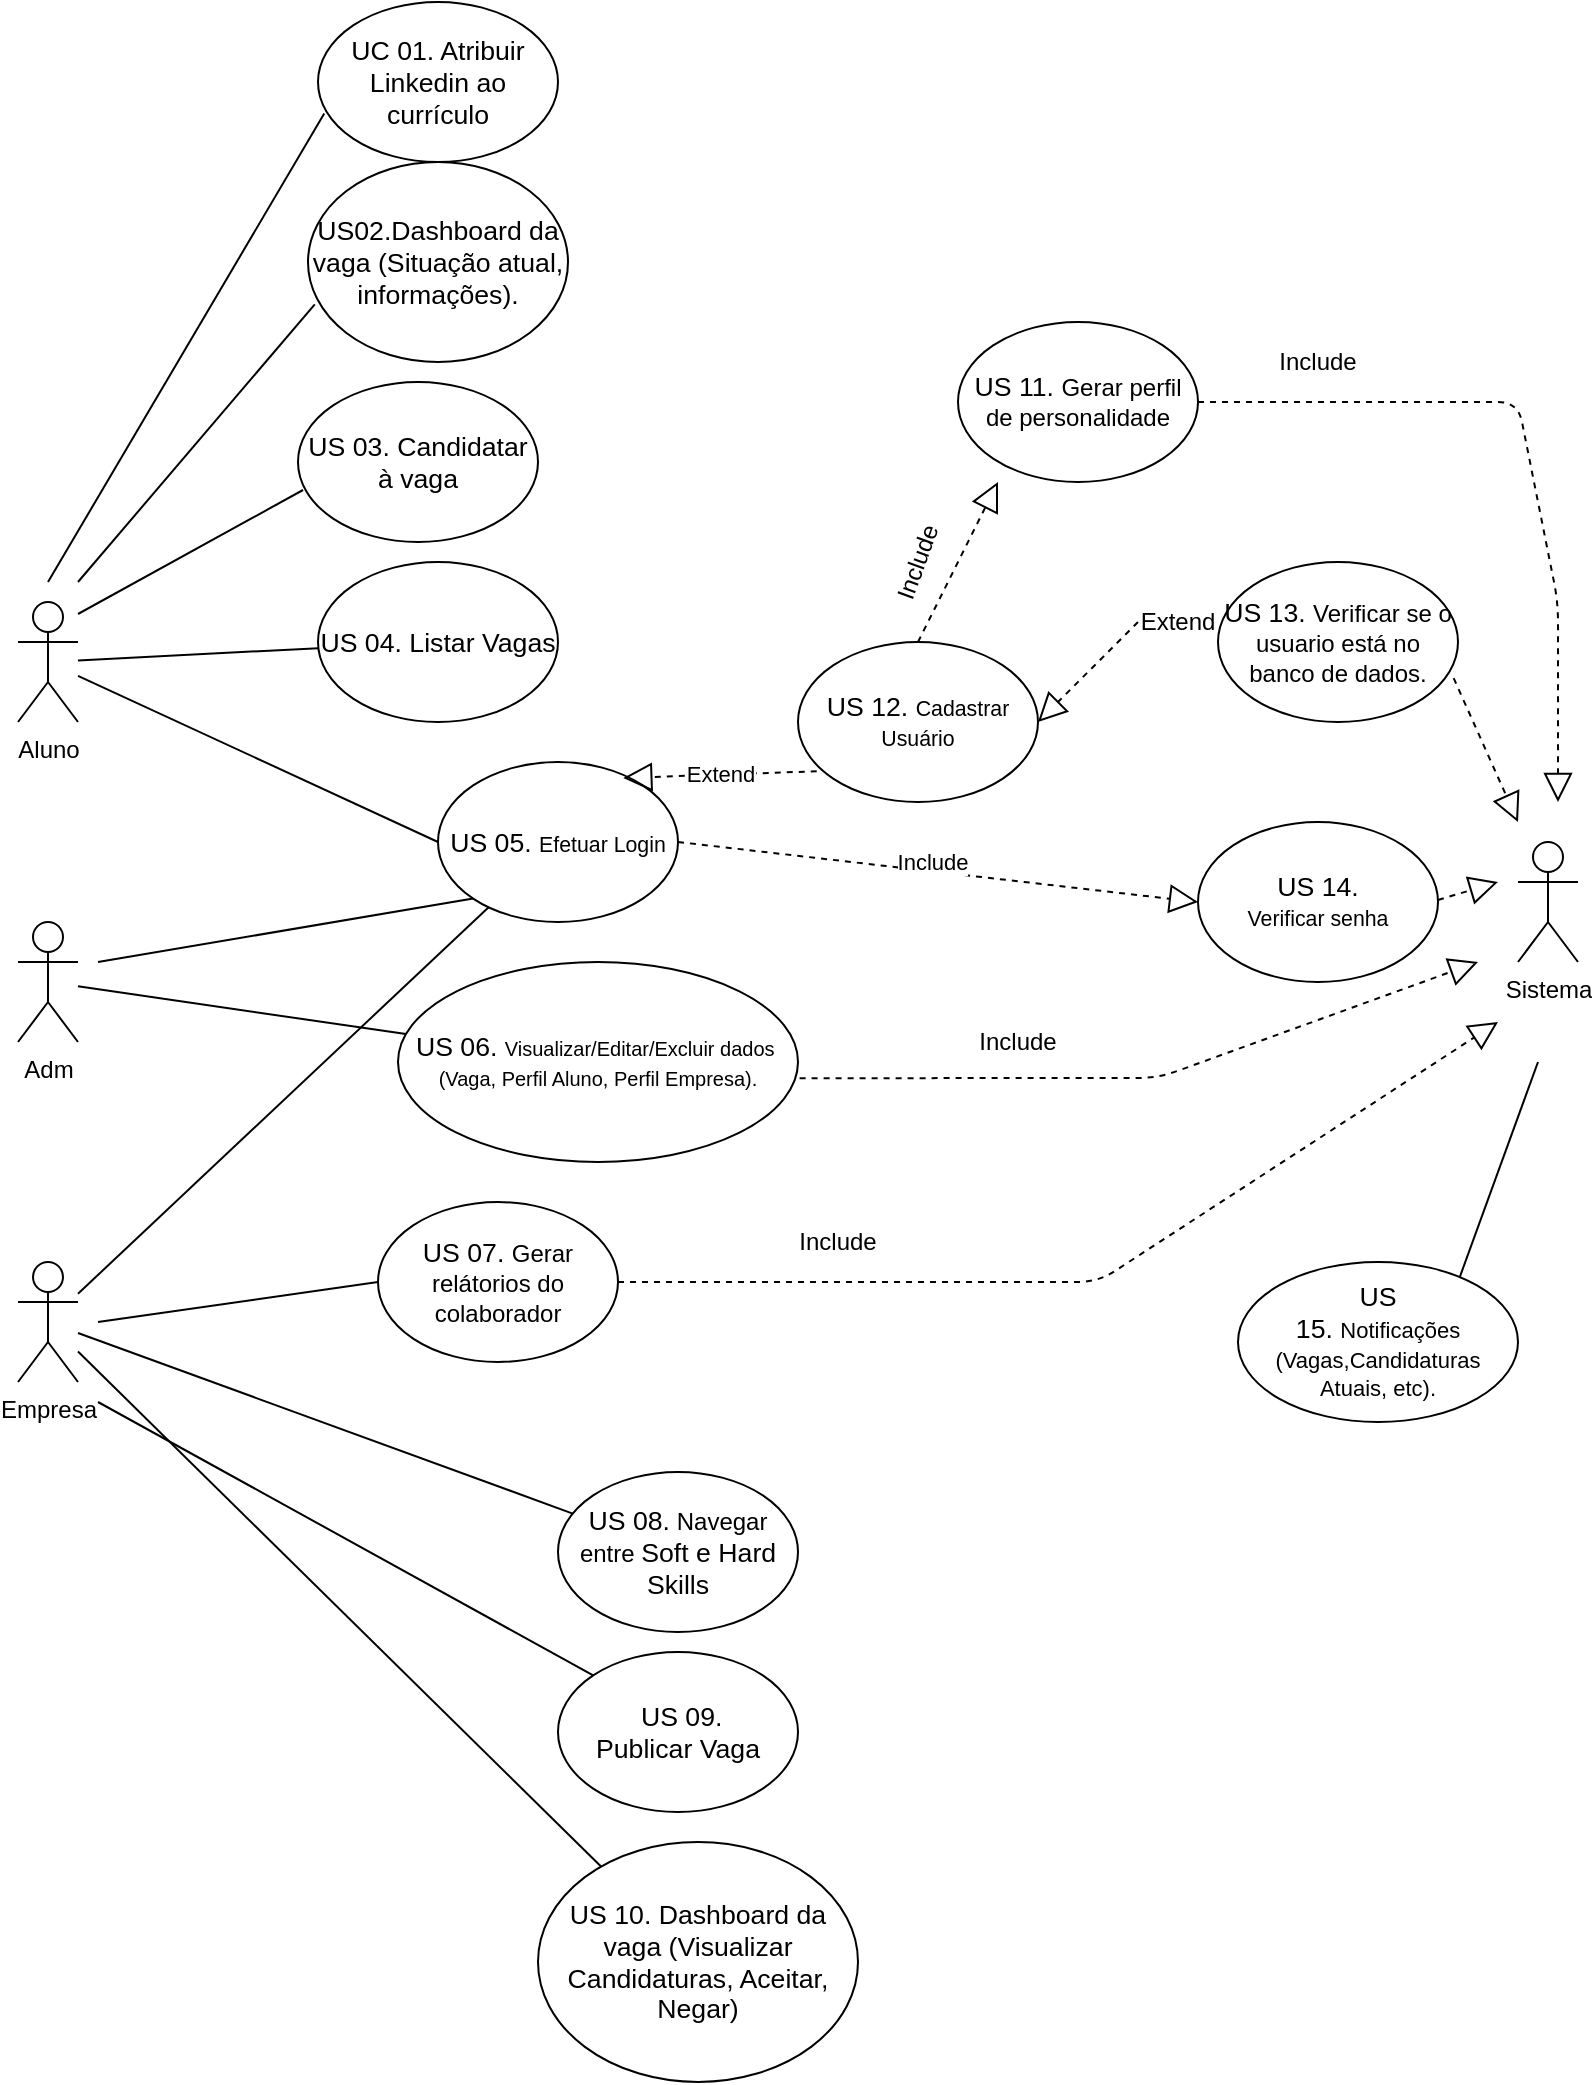 <mxfile version="13.6.2" type="device"><diagram id="L76Seh2NoInEl5mOCeZB" name="Page-1"><mxGraphModel dx="652" dy="1784" grid="1" gridSize="10" guides="1" tooltips="1" connect="1" arrows="1" fold="1" page="1" pageScale="1" pageWidth="827" pageHeight="1169" math="0" shadow="0"><root><mxCell id="0"/><mxCell id="1" parent="0"/><mxCell id="9EC2UvjhAvprSnx3b1pa-1" value="Aluno" style="shape=umlActor;verticalLabelPosition=bottom;verticalAlign=top;html=1;outlineConnect=0;" parent="1" vertex="1"><mxGeometry x="40" y="20" width="30" height="60" as="geometry"/></mxCell><mxCell id="9EC2UvjhAvprSnx3b1pa-2" value="Adm" style="shape=umlActor;verticalLabelPosition=bottom;verticalAlign=top;html=1;outlineConnect=0;" parent="1" vertex="1"><mxGeometry x="40" y="180" width="30" height="60" as="geometry"/></mxCell><mxCell id="9EC2UvjhAvprSnx3b1pa-3" value="Empresa" style="shape=umlActor;verticalLabelPosition=bottom;verticalAlign=top;html=1;outlineConnect=0;" parent="1" vertex="1"><mxGeometry x="40" y="350" width="30" height="60" as="geometry"/></mxCell><mxCell id="9EC2UvjhAvprSnx3b1pa-4" value="&lt;span id=&quot;docs-internal-guid-d7ec01bd-7fff-74f7-2026-dffdd2ea399a&quot;&gt;&lt;span style=&quot;font-size: 8pt ; font-family: &amp;#34;arial&amp;#34; ; background-color: transparent ; vertical-align: baseline&quot;&gt;&lt;span style=&quot;font-family: &amp;#34;verdana&amp;#34; , sans-serif ; font-size: 13.333px&quot;&gt;US 05.&amp;nbsp;&lt;/span&gt;Efetuar Login&lt;/span&gt;&lt;/span&gt;" style="ellipse;whiteSpace=wrap;html=1;" parent="1" vertex="1"><mxGeometry x="250" y="100" width="120" height="80" as="geometry"/></mxCell><mxCell id="9EC2UvjhAvprSnx3b1pa-5" value="" style="endArrow=none;html=1;entryX=0;entryY=0.5;entryDx=0;entryDy=0;" parent="1" source="9EC2UvjhAvprSnx3b1pa-1" target="9EC2UvjhAvprSnx3b1pa-4" edge="1"><mxGeometry width="50" height="50" relative="1" as="geometry"><mxPoint x="60" y="70" as="sourcePoint"/><mxPoint x="110" y="20" as="targetPoint"/></mxGeometry></mxCell><mxCell id="9EC2UvjhAvprSnx3b1pa-7" value="" style="endArrow=none;html=1;entryX=0;entryY=1;entryDx=0;entryDy=0;" parent="1" target="9EC2UvjhAvprSnx3b1pa-4" edge="1"><mxGeometry width="50" height="50" relative="1" as="geometry"><mxPoint x="80" y="200" as="sourcePoint"/><mxPoint x="390" y="200" as="targetPoint"/></mxGeometry></mxCell><mxCell id="9EC2UvjhAvprSnx3b1pa-8" value="" style="endArrow=none;html=1;" parent="1" source="9EC2UvjhAvprSnx3b1pa-3" target="9EC2UvjhAvprSnx3b1pa-4" edge="1"><mxGeometry width="50" height="50" relative="1" as="geometry"><mxPoint x="80" y="410" as="sourcePoint"/><mxPoint x="130" y="360" as="targetPoint"/></mxGeometry></mxCell><mxCell id="9EC2UvjhAvprSnx3b1pa-9" value="&lt;span id=&quot;docs-internal-guid-0180eaf7-7fff-132a-d3db-e5afe8533023&quot;&gt;&lt;span style=&quot;font-size: 8pt ; font-family: &amp;#34;arial&amp;#34; ; background-color: transparent ; vertical-align: baseline&quot;&gt;&lt;span style=&quot;font-family: &amp;#34;verdana&amp;#34; , sans-serif ; font-size: 13.333px&quot;&gt;US 12.&amp;nbsp;&lt;/span&gt;Cadastrar Usuário&lt;/span&gt;&lt;/span&gt;" style="ellipse;whiteSpace=wrap;html=1;" parent="1" vertex="1"><mxGeometry x="430" y="40" width="120" height="80" as="geometry"/></mxCell><mxCell id="9EC2UvjhAvprSnx3b1pa-11" value="&lt;span style=&quot;font-family: &amp;#34;verdana&amp;#34; , sans-serif ; font-size: 13.333px&quot;&gt;US 08.&lt;/span&gt;&amp;nbsp;Navegar entre&amp;nbsp;&lt;span lang=&quot;PT&quot; style=&quot;font-size: 10pt ; font-family: &amp;#34;verdana&amp;#34; , sans-serif&quot;&gt;Soft e Hard Skills&lt;/span&gt;" style="ellipse;whiteSpace=wrap;html=1;" parent="1" vertex="1"><mxGeometry x="310" y="455" width="120" height="80" as="geometry"/></mxCell><mxCell id="9EC2UvjhAvprSnx3b1pa-12" value="" style="endArrow=none;html=1;" parent="1" source="9EC2UvjhAvprSnx3b1pa-3" target="9EC2UvjhAvprSnx3b1pa-11" edge="1"><mxGeometry width="50" height="50" relative="1" as="geometry"><mxPoint x="140" y="410" as="sourcePoint"/><mxPoint x="190" y="360" as="targetPoint"/></mxGeometry></mxCell><mxCell id="9EC2UvjhAvprSnx3b1pa-13" value="Sistema" style="shape=umlActor;verticalLabelPosition=bottom;verticalAlign=top;html=1;outlineConnect=0;" parent="1" vertex="1"><mxGeometry x="790" y="140" width="30" height="60" as="geometry"/></mxCell><mxCell id="9EC2UvjhAvprSnx3b1pa-14" value="&lt;span id=&quot;docs-internal-guid-35cf22a5-7fff-3b09-7bd4-6298261893ca&quot;&gt;&lt;span style=&quot;font-family: &amp;#34;verdana&amp;#34; , sans-serif ; font-size: 13.333px&quot;&gt;US 14.&lt;/span&gt;&lt;p dir=&quot;ltr&quot; style=&quot;line-height: 1.2 ; margin-top: 0pt ; margin-bottom: 0pt&quot;&gt;&lt;span style=&quot;font-size: 8pt ; font-family: &amp;#34;arial&amp;#34; ; background-color: transparent ; vertical-align: baseline&quot;&gt;Verificar senha&lt;/span&gt;&lt;/p&gt;&lt;/span&gt;" style="ellipse;whiteSpace=wrap;html=1;" parent="1" vertex="1"><mxGeometry x="630" y="130" width="120" height="80" as="geometry"/></mxCell><mxCell id="9EC2UvjhAvprSnx3b1pa-24" value="" style="endArrow=block;dashed=1;endFill=0;endSize=12;html=1;exitX=1;exitY=0.5;exitDx=0;exitDy=0;entryX=0;entryY=0.5;entryDx=0;entryDy=0;" parent="1" source="9EC2UvjhAvprSnx3b1pa-4" target="9EC2UvjhAvprSnx3b1pa-14" edge="1"><mxGeometry width="160" relative="1" as="geometry"><mxPoint x="350" y="190" as="sourcePoint"/><mxPoint x="510" y="190" as="targetPoint"/></mxGeometry></mxCell><mxCell id="9EC2UvjhAvprSnx3b1pa-26" value="Include" style="edgeLabel;html=1;align=center;verticalAlign=middle;resizable=0;points=[];" parent="9EC2UvjhAvprSnx3b1pa-24" vertex="1" connectable="0"><mxGeometry x="-0.362" relative="1" as="geometry"><mxPoint x="44" as="offset"/></mxGeometry></mxCell><mxCell id="9EC2UvjhAvprSnx3b1pa-27" value="Extend" style="endArrow=block;dashed=1;endFill=0;endSize=12;html=1;entryX=0.772;entryY=0.1;entryDx=0;entryDy=0;entryPerimeter=0;exitX=0.078;exitY=0.808;exitDx=0;exitDy=0;exitPerimeter=0;" parent="1" source="9EC2UvjhAvprSnx3b1pa-9" target="9EC2UvjhAvprSnx3b1pa-4" edge="1"><mxGeometry width="160" relative="1" as="geometry"><mxPoint x="190" y="100" as="sourcePoint"/><mxPoint x="350" y="100" as="targetPoint"/></mxGeometry></mxCell><mxCell id="9EC2UvjhAvprSnx3b1pa-29" value="&lt;span lang=&quot;PT&quot; style=&quot;font-family: &amp;#34;verdana&amp;#34; , sans-serif&quot;&gt;&lt;font style=&quot;font-size: 10px&quot;&gt;&lt;span style=&quot;font-size: 13.333px&quot;&gt;US 06.&amp;nbsp;&lt;/span&gt;Visualizar/Editar/Excluir dados&amp;nbsp;&lt;br&gt;&lt;span lang=&quot;PT&quot; style=&quot;font-family: &amp;#34;verdana&amp;#34; , sans-serif&quot;&gt;(Vaga, Perfil Aluno, Perfil Empresa).&lt;/span&gt;&lt;/font&gt;&lt;br&gt;&lt;/span&gt;" style="ellipse;whiteSpace=wrap;html=1;" parent="1" vertex="1"><mxGeometry x="230" y="200" width="200" height="100" as="geometry"/></mxCell><mxCell id="9EC2UvjhAvprSnx3b1pa-30" value="" style="endArrow=none;html=1;fillColor=#CC0000;" parent="1" source="9EC2UvjhAvprSnx3b1pa-2" target="9EC2UvjhAvprSnx3b1pa-29" edge="1"><mxGeometry width="50" height="50" relative="1" as="geometry"><mxPoint x="100" y="290" as="sourcePoint"/><mxPoint x="150" y="240" as="targetPoint"/></mxGeometry></mxCell><mxCell id="9EC2UvjhAvprSnx3b1pa-32" value="&lt;span lang=&quot;PT&quot; style=&quot;font-size: 10pt ; font-family: &amp;#34;verdana&amp;#34; , sans-serif&quot;&gt;&amp;nbsp;&lt;span style=&quot;font-size: 13.333px&quot;&gt;US 09.&lt;/span&gt;&lt;br&gt;Publicar Vaga&lt;/span&gt;" style="ellipse;whiteSpace=wrap;html=1;" parent="1" vertex="1"><mxGeometry x="310" y="545" width="120" height="80" as="geometry"/></mxCell><mxCell id="9EC2UvjhAvprSnx3b1pa-33" value="" style="endArrow=none;html=1;fillColor=#CC0000;entryX=0;entryY=0;entryDx=0;entryDy=0;" parent="1" target="9EC2UvjhAvprSnx3b1pa-32" edge="1"><mxGeometry width="50" height="50" relative="1" as="geometry"><mxPoint x="80" y="420" as="sourcePoint"/><mxPoint x="160" y="420" as="targetPoint"/></mxGeometry></mxCell><mxCell id="9EC2UvjhAvprSnx3b1pa-35" value="&lt;span lang=&quot;PT&quot; style=&quot;font-size: 10pt ; font-family: &amp;#34;verdana&amp;#34; , sans-serif&quot;&gt;&lt;span style=&quot;font-size: 13.333px&quot;&gt;US 10.&amp;nbsp;&lt;/span&gt;Dashboard da vaga (Visualizar Candidaturas, Aceitar, Negar)&lt;/span&gt;" style="ellipse;whiteSpace=wrap;html=1;" parent="1" vertex="1"><mxGeometry x="300" y="640" width="160" height="120" as="geometry"/></mxCell><mxCell id="9EC2UvjhAvprSnx3b1pa-36" value="" style="endArrow=none;html=1;fillColor=#CC0000;" parent="1" source="9EC2UvjhAvprSnx3b1pa-3" target="9EC2UvjhAvprSnx3b1pa-35" edge="1"><mxGeometry width="50" height="50" relative="1" as="geometry"><mxPoint x="70" y="580" as="sourcePoint"/><mxPoint x="120" y="530" as="targetPoint"/></mxGeometry></mxCell><mxCell id="9EC2UvjhAvprSnx3b1pa-37" value="&lt;span lang=&quot;PT&quot; style=&quot;font-size: 10pt ; font-family: &amp;#34;verdana&amp;#34; , sans-serif&quot;&gt;&lt;span style=&quot;font-size: 13.333px&quot;&gt;US 04.&amp;nbsp;&lt;/span&gt;Listar Vagas&lt;/span&gt;" style="ellipse;whiteSpace=wrap;html=1;" parent="1" vertex="1"><mxGeometry x="190" width="120" height="80" as="geometry"/></mxCell><mxCell id="9EC2UvjhAvprSnx3b1pa-38" value="" style="endArrow=none;html=1;fillColor=#CC0000;" parent="1" source="9EC2UvjhAvprSnx3b1pa-1" target="9EC2UvjhAvprSnx3b1pa-37" edge="1"><mxGeometry width="50" height="50" relative="1" as="geometry"><mxPoint x="100" y="60" as="sourcePoint"/><mxPoint x="150" y="10" as="targetPoint"/></mxGeometry></mxCell><mxCell id="9EC2UvjhAvprSnx3b1pa-39" value="&lt;span lang=&quot;PT&quot; style=&quot;font-size: 10pt ; font-family: &amp;#34;verdana&amp;#34; , sans-serif&quot;&gt;US 03. Candidatar à vaga&lt;/span&gt;" style="ellipse;whiteSpace=wrap;html=1;" parent="1" vertex="1"><mxGeometry x="180" y="-90" width="120" height="80" as="geometry"/></mxCell><mxCell id="9EC2UvjhAvprSnx3b1pa-40" value="" style="endArrow=none;html=1;fillColor=#CC0000;entryX=0.021;entryY=0.675;entryDx=0;entryDy=0;entryPerimeter=0;" parent="1" target="9EC2UvjhAvprSnx3b1pa-39" edge="1"><mxGeometry width="50" height="50" relative="1" as="geometry"><mxPoint x="70" y="26" as="sourcePoint"/><mxPoint x="180" y="-60" as="targetPoint"/></mxGeometry></mxCell><mxCell id="9EC2UvjhAvprSnx3b1pa-41" value="&lt;span lang=&quot;PT&quot; style=&quot;font-size: 10pt ; font-family: &amp;#34;verdana&amp;#34; , sans-serif&quot;&gt;US02.Dashboard da vaga (Situação atual, informações).&lt;/span&gt;" style="ellipse;whiteSpace=wrap;html=1;" parent="1" vertex="1"><mxGeometry x="185" y="-200" width="130" height="100" as="geometry"/></mxCell><mxCell id="9EC2UvjhAvprSnx3b1pa-42" value="" style="endArrow=none;html=1;fillColor=#CC0000;entryX=0.026;entryY=0.712;entryDx=0;entryDy=0;entryPerimeter=0;" parent="1" target="9EC2UvjhAvprSnx3b1pa-41" edge="1"><mxGeometry width="50" height="50" relative="1" as="geometry"><mxPoint x="70" y="10" as="sourcePoint"/><mxPoint x="160" y="-110" as="targetPoint"/></mxGeometry></mxCell><mxCell id="9EC2UvjhAvprSnx3b1pa-43" value="&lt;span lang=&quot;PT&quot; style=&quot;font-size: 10pt ; font-family: &amp;#34;verdana&amp;#34; , sans-serif&quot;&gt;UC 01. Atribuir Linkedin ao currículo&lt;/span&gt;" style="ellipse;whiteSpace=wrap;html=1;" parent="1" vertex="1"><mxGeometry x="190" y="-280" width="120" height="80" as="geometry"/></mxCell><mxCell id="6rnX2Xb8SXRJEu93HrJz-1" value="" style="endArrow=none;html=1;entryX=0.026;entryY=0.697;entryDx=0;entryDy=0;entryPerimeter=0;" parent="1" target="9EC2UvjhAvprSnx3b1pa-43" edge="1"><mxGeometry width="50" height="50" relative="1" as="geometry"><mxPoint x="55" y="10" as="sourcePoint"/><mxPoint x="120" y="-100" as="targetPoint"/></mxGeometry></mxCell><mxCell id="6rnX2Xb8SXRJEu93HrJz-4" value="&lt;span style=&quot;font-family: &amp;#34;verdana&amp;#34; , sans-serif ; font-size: 13.333px&quot;&gt;US 13.&amp;nbsp;&lt;/span&gt;Verificar se o usuario está no banco de dados." style="ellipse;whiteSpace=wrap;html=1;" parent="1" vertex="1"><mxGeometry x="640" width="120" height="80" as="geometry"/></mxCell><mxCell id="6rnX2Xb8SXRJEu93HrJz-8" value="" style="endArrow=block;dashed=1;endFill=0;endSize=12;html=1;entryX=1;entryY=0.5;entryDx=0;entryDy=0;exitX=0;exitY=0.5;exitDx=0;exitDy=0;" parent="1" source="6rnX2Xb8SXRJEu93HrJz-9" target="9EC2UvjhAvprSnx3b1pa-9" edge="1"><mxGeometry width="160" relative="1" as="geometry"><mxPoint x="520" as="sourcePoint"/><mxPoint x="680" as="targetPoint"/></mxGeometry></mxCell><mxCell id="6rnX2Xb8SXRJEu93HrJz-9" value="Extend" style="text;html=1;strokeColor=none;fillColor=none;align=center;verticalAlign=middle;whiteSpace=wrap;rounded=0;" parent="1" vertex="1"><mxGeometry x="600" y="20" width="40" height="20" as="geometry"/></mxCell><mxCell id="6rnX2Xb8SXRJEu93HrJz-11" value="" style="endArrow=none;html=1;" parent="1" edge="1"><mxGeometry width="50" height="50" relative="1" as="geometry"><mxPoint x="760" y="360" as="sourcePoint"/><mxPoint x="800" y="250" as="targetPoint"/></mxGeometry></mxCell><mxCell id="6rnX2Xb8SXRJEu93HrJz-12" value="" style="ellipse;whiteSpace=wrap;html=1;" parent="1" vertex="1"><mxGeometry x="650" y="350" width="140" height="80" as="geometry"/></mxCell><mxCell id="6rnX2Xb8SXRJEu93HrJz-13" value="&lt;span lang=&quot;PT&quot; style=&quot;font-family: &amp;#34;verdana&amp;#34; , sans-serif&quot;&gt;&lt;font style=&quot;font-size: 11px&quot;&gt;&lt;span style=&quot;font-size: 13.333px&quot;&gt;US 15.&amp;nbsp;&lt;/span&gt;Notificações (Vagas,Candidaturas&lt;br&gt;Atuais, etc).&lt;/font&gt;&lt;/span&gt;" style="text;html=1;strokeColor=none;fillColor=none;align=center;verticalAlign=middle;whiteSpace=wrap;rounded=0;" parent="1" vertex="1"><mxGeometry x="700" y="380" width="40" height="20" as="geometry"/></mxCell><mxCell id="6rnX2Xb8SXRJEu93HrJz-15" value="" style="endArrow=block;dashed=1;endFill=0;endSize=12;html=1;exitX=0.5;exitY=0;exitDx=0;exitDy=0;" parent="1" source="9EC2UvjhAvprSnx3b1pa-9" edge="1"><mxGeometry width="160" relative="1" as="geometry"><mxPoint x="490" y="30" as="sourcePoint"/><mxPoint x="530" y="-40" as="targetPoint"/></mxGeometry></mxCell><mxCell id="6rnX2Xb8SXRJEu93HrJz-16" value="&lt;span style=&quot;font-family: &amp;#34;verdana&amp;#34; , sans-serif ; font-size: 13.333px&quot;&gt;US 11.&amp;nbsp;&lt;/span&gt;Gerar perfil de personalidade" style="ellipse;whiteSpace=wrap;html=1;" parent="1" vertex="1"><mxGeometry x="510" y="-120" width="120" height="80" as="geometry"/></mxCell><mxCell id="6rnX2Xb8SXRJEu93HrJz-17" value="" style="endArrow=block;dashed=1;endFill=0;endSize=12;html=1;exitX=1;exitY=0.5;exitDx=0;exitDy=0;" parent="1" source="6rnX2Xb8SXRJEu93HrJz-16" edge="1"><mxGeometry width="160" relative="1" as="geometry"><mxPoint x="650" y="-10" as="sourcePoint"/><mxPoint x="810" y="120" as="targetPoint"/><Array as="points"><mxPoint x="790" y="-80"/><mxPoint x="810" y="20"/><mxPoint x="810" y="80"/></Array></mxGeometry></mxCell><mxCell id="6rnX2Xb8SXRJEu93HrJz-20" value="Include" style="text;html=1;strokeColor=none;fillColor=none;align=center;verticalAlign=middle;whiteSpace=wrap;rounded=0;rotation=-70;" parent="1" vertex="1"><mxGeometry x="470" y="-10" width="40" height="20" as="geometry"/></mxCell><mxCell id="6rnX2Xb8SXRJEu93HrJz-21" value="Include" style="text;html=1;strokeColor=none;fillColor=none;align=center;verticalAlign=middle;whiteSpace=wrap;rounded=0;" parent="1" vertex="1"><mxGeometry x="670" y="-110" width="40" height="20" as="geometry"/></mxCell><mxCell id="6rnX2Xb8SXRJEu93HrJz-24" value="" style="endArrow=block;dashed=1;endFill=0;endSize=12;html=1;exitX=1.004;exitY=0.581;exitDx=0;exitDy=0;exitPerimeter=0;" parent="1" source="9EC2UvjhAvprSnx3b1pa-29" edge="1"><mxGeometry width="160" relative="1" as="geometry"><mxPoint x="480" y="270" as="sourcePoint"/><mxPoint x="770" y="200" as="targetPoint"/><Array as="points"><mxPoint x="610" y="258"/></Array></mxGeometry></mxCell><mxCell id="6rnX2Xb8SXRJEu93HrJz-25" value="Include" style="text;html=1;strokeColor=none;fillColor=none;align=center;verticalAlign=middle;whiteSpace=wrap;rounded=0;" parent="1" vertex="1"><mxGeometry x="520" y="230" width="40" height="20" as="geometry"/></mxCell><mxCell id="6rnX2Xb8SXRJEu93HrJz-28" value="&lt;span style=&quot;font-family: &amp;#34;verdana&amp;#34; , sans-serif ; font-size: 13.333px&quot;&gt;US 07.&amp;nbsp;&lt;/span&gt;Gerar relátorios do colaborador" style="ellipse;whiteSpace=wrap;html=1;" parent="1" vertex="1"><mxGeometry x="220" y="320" width="120" height="80" as="geometry"/></mxCell><mxCell id="6rnX2Xb8SXRJEu93HrJz-29" value="" style="endArrow=none;html=1;entryX=0;entryY=0.5;entryDx=0;entryDy=0;" parent="1" target="6rnX2Xb8SXRJEu93HrJz-28" edge="1"><mxGeometry width="50" height="50" relative="1" as="geometry"><mxPoint x="80" y="380" as="sourcePoint"/><mxPoint x="190" y="350" as="targetPoint"/></mxGeometry></mxCell><mxCell id="6rnX2Xb8SXRJEu93HrJz-30" value="" style="endArrow=block;dashed=1;endFill=0;endSize=12;html=1;exitX=1;exitY=0.5;exitDx=0;exitDy=0;" parent="1" source="6rnX2Xb8SXRJEu93HrJz-28" edge="1"><mxGeometry width="160" relative="1" as="geometry"><mxPoint x="440" y="370" as="sourcePoint"/><mxPoint x="780" y="230" as="targetPoint"/><Array as="points"><mxPoint x="580" y="360"/></Array></mxGeometry></mxCell><mxCell id="6rnX2Xb8SXRJEu93HrJz-31" value="Include" style="text;html=1;strokeColor=none;fillColor=none;align=center;verticalAlign=middle;whiteSpace=wrap;rounded=0;" parent="1" vertex="1"><mxGeometry x="430" y="330" width="40" height="20" as="geometry"/></mxCell><mxCell id="6rnX2Xb8SXRJEu93HrJz-32" value="" style="endArrow=block;dashed=1;endFill=0;endSize=12;html=1;exitX=0.982;exitY=0.726;exitDx=0;exitDy=0;exitPerimeter=0;" parent="1" source="6rnX2Xb8SXRJEu93HrJz-4" edge="1"><mxGeometry width="160" relative="1" as="geometry"><mxPoint x="640" y="100" as="sourcePoint"/><mxPoint x="790" y="130" as="targetPoint"/></mxGeometry></mxCell><mxCell id="6rnX2Xb8SXRJEu93HrJz-33" value="" style="endArrow=block;dashed=1;endFill=0;endSize=12;html=1;" parent="1" edge="1"><mxGeometry width="160" relative="1" as="geometry"><mxPoint x="750" y="169" as="sourcePoint"/><mxPoint x="780" y="160" as="targetPoint"/></mxGeometry></mxCell></root></mxGraphModel></diagram></mxfile>